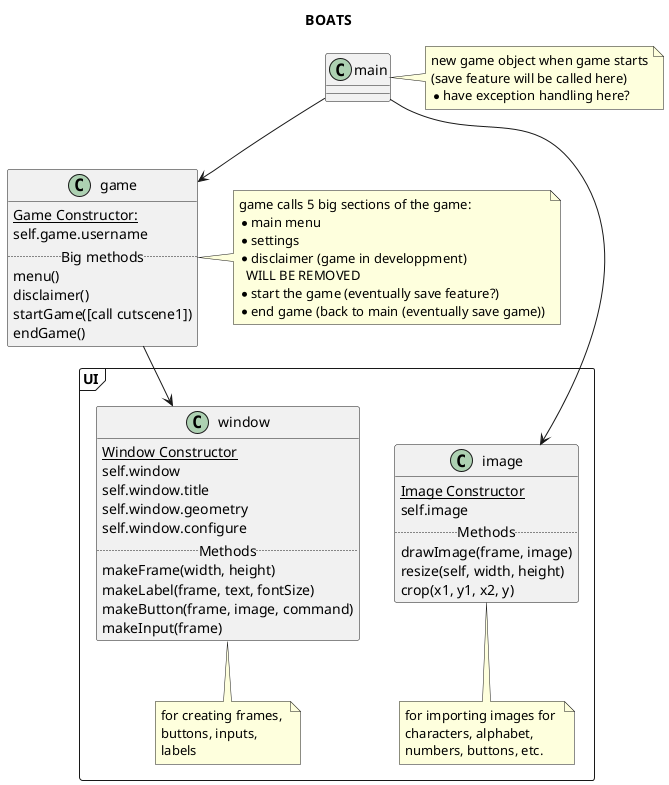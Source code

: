 @startuml map
title BOATS 


' class cutscenes {
'     cutscene1()
' }

' note right of cutscenes
' scenes where user does not make 
' choices; only cutscenes play and
' user clicks along
' end note


class main {

}
note right of main
new game object when game starts
(save feature will be called here)
*have exception handling here?
end note

' class choices {

' }
' note left of choices
' where the choices of the 
' user will go, and each 
' choice will take them to a 
' new method
' end note

class game {
    {static} Game Constructor:
        self.game.username
    ..Big methods..
    menu()
    disclaimer()
    startGame([call cutscene1])
    endGame()
}
note right of game
game calls 5 big sections of the game:
* main menu
* settings
* disclaimer (game in developpment) 
  WILL BE REMOVED
* start the game (eventually save feature?)
* end game (back to main (eventually save game))
end note

package UI <<frame>> {
    class window {
        {static} Window Constructor
            self.window
            self.window.title
            self.window.geometry
            self.window.configure
        .. Methods ..
        makeFrame(width, height)
        makeLabel(frame, text, fontSize)
        makeButton(frame, image, command)
        makeInput(frame)
    }

    note bottom of window 
    for creating frames, 
    buttons, inputs, 
    labels
    end note

    class image {
        {static} Image Constructor
            self.image
        .. Methods ..
        drawImage(frame, image)
        resize(self, width, height)
        crop(x1, y1, x2, y)
    }
    note bottom of image
    for importing images for 
    characters, alphabet, 
    numbers, buttons, etc.
    end note

    ' class animated {
    '     {static} Animated Constructor:
        
    '     ..Methods..
    '     runningRight()
    '     walkingRight()
    '     runningLeft()
    '     walkingLeft()
    '     runningUp()
    '     walkingUp()
    '     runningDown()
    '     walkingDown()
    ' }
    ' note right of animated
    ' loops that loop some 
    ' animations of characters, 
    ' animals, objects, etc.
    ' end note
}
main --> game 
main --> image
game --> window


@enduml